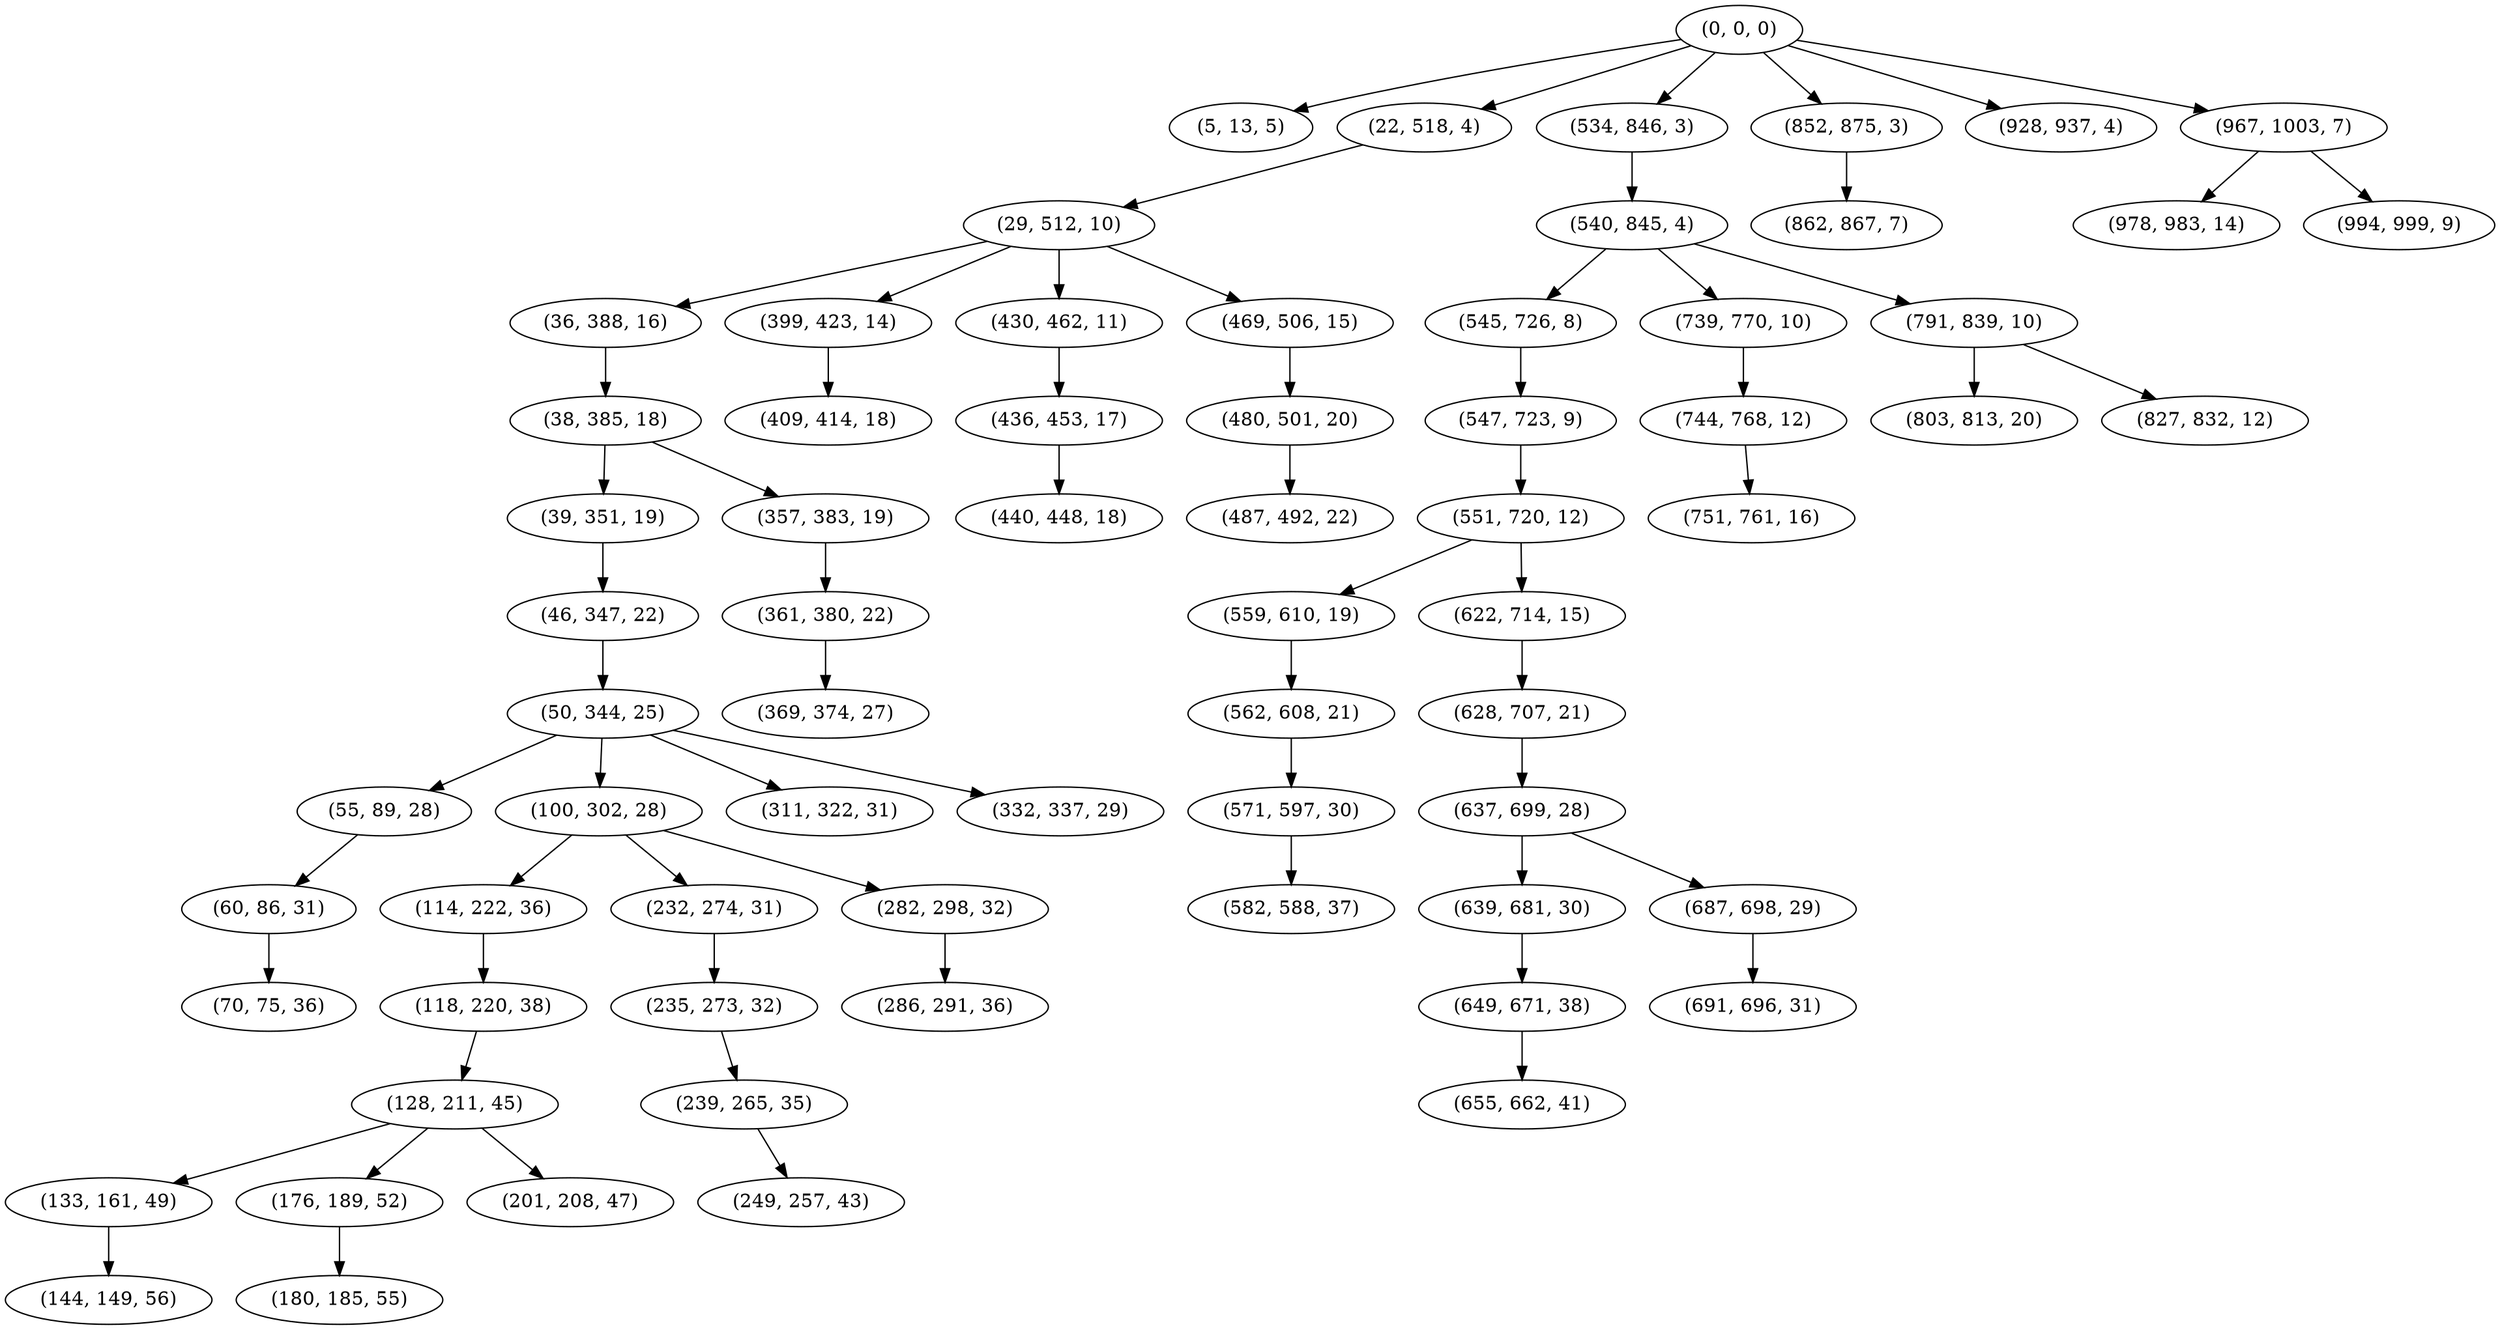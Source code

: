 digraph tree {
    "(0, 0, 0)";
    "(5, 13, 5)";
    "(22, 518, 4)";
    "(29, 512, 10)";
    "(36, 388, 16)";
    "(38, 385, 18)";
    "(39, 351, 19)";
    "(46, 347, 22)";
    "(50, 344, 25)";
    "(55, 89, 28)";
    "(60, 86, 31)";
    "(70, 75, 36)";
    "(100, 302, 28)";
    "(114, 222, 36)";
    "(118, 220, 38)";
    "(128, 211, 45)";
    "(133, 161, 49)";
    "(144, 149, 56)";
    "(176, 189, 52)";
    "(180, 185, 55)";
    "(201, 208, 47)";
    "(232, 274, 31)";
    "(235, 273, 32)";
    "(239, 265, 35)";
    "(249, 257, 43)";
    "(282, 298, 32)";
    "(286, 291, 36)";
    "(311, 322, 31)";
    "(332, 337, 29)";
    "(357, 383, 19)";
    "(361, 380, 22)";
    "(369, 374, 27)";
    "(399, 423, 14)";
    "(409, 414, 18)";
    "(430, 462, 11)";
    "(436, 453, 17)";
    "(440, 448, 18)";
    "(469, 506, 15)";
    "(480, 501, 20)";
    "(487, 492, 22)";
    "(534, 846, 3)";
    "(540, 845, 4)";
    "(545, 726, 8)";
    "(547, 723, 9)";
    "(551, 720, 12)";
    "(559, 610, 19)";
    "(562, 608, 21)";
    "(571, 597, 30)";
    "(582, 588, 37)";
    "(622, 714, 15)";
    "(628, 707, 21)";
    "(637, 699, 28)";
    "(639, 681, 30)";
    "(649, 671, 38)";
    "(655, 662, 41)";
    "(687, 698, 29)";
    "(691, 696, 31)";
    "(739, 770, 10)";
    "(744, 768, 12)";
    "(751, 761, 16)";
    "(791, 839, 10)";
    "(803, 813, 20)";
    "(827, 832, 12)";
    "(852, 875, 3)";
    "(862, 867, 7)";
    "(928, 937, 4)";
    "(967, 1003, 7)";
    "(978, 983, 14)";
    "(994, 999, 9)";
    "(0, 0, 0)" -> "(5, 13, 5)";
    "(0, 0, 0)" -> "(22, 518, 4)";
    "(0, 0, 0)" -> "(534, 846, 3)";
    "(0, 0, 0)" -> "(852, 875, 3)";
    "(0, 0, 0)" -> "(928, 937, 4)";
    "(0, 0, 0)" -> "(967, 1003, 7)";
    "(22, 518, 4)" -> "(29, 512, 10)";
    "(29, 512, 10)" -> "(36, 388, 16)";
    "(29, 512, 10)" -> "(399, 423, 14)";
    "(29, 512, 10)" -> "(430, 462, 11)";
    "(29, 512, 10)" -> "(469, 506, 15)";
    "(36, 388, 16)" -> "(38, 385, 18)";
    "(38, 385, 18)" -> "(39, 351, 19)";
    "(38, 385, 18)" -> "(357, 383, 19)";
    "(39, 351, 19)" -> "(46, 347, 22)";
    "(46, 347, 22)" -> "(50, 344, 25)";
    "(50, 344, 25)" -> "(55, 89, 28)";
    "(50, 344, 25)" -> "(100, 302, 28)";
    "(50, 344, 25)" -> "(311, 322, 31)";
    "(50, 344, 25)" -> "(332, 337, 29)";
    "(55, 89, 28)" -> "(60, 86, 31)";
    "(60, 86, 31)" -> "(70, 75, 36)";
    "(100, 302, 28)" -> "(114, 222, 36)";
    "(100, 302, 28)" -> "(232, 274, 31)";
    "(100, 302, 28)" -> "(282, 298, 32)";
    "(114, 222, 36)" -> "(118, 220, 38)";
    "(118, 220, 38)" -> "(128, 211, 45)";
    "(128, 211, 45)" -> "(133, 161, 49)";
    "(128, 211, 45)" -> "(176, 189, 52)";
    "(128, 211, 45)" -> "(201, 208, 47)";
    "(133, 161, 49)" -> "(144, 149, 56)";
    "(176, 189, 52)" -> "(180, 185, 55)";
    "(232, 274, 31)" -> "(235, 273, 32)";
    "(235, 273, 32)" -> "(239, 265, 35)";
    "(239, 265, 35)" -> "(249, 257, 43)";
    "(282, 298, 32)" -> "(286, 291, 36)";
    "(357, 383, 19)" -> "(361, 380, 22)";
    "(361, 380, 22)" -> "(369, 374, 27)";
    "(399, 423, 14)" -> "(409, 414, 18)";
    "(430, 462, 11)" -> "(436, 453, 17)";
    "(436, 453, 17)" -> "(440, 448, 18)";
    "(469, 506, 15)" -> "(480, 501, 20)";
    "(480, 501, 20)" -> "(487, 492, 22)";
    "(534, 846, 3)" -> "(540, 845, 4)";
    "(540, 845, 4)" -> "(545, 726, 8)";
    "(540, 845, 4)" -> "(739, 770, 10)";
    "(540, 845, 4)" -> "(791, 839, 10)";
    "(545, 726, 8)" -> "(547, 723, 9)";
    "(547, 723, 9)" -> "(551, 720, 12)";
    "(551, 720, 12)" -> "(559, 610, 19)";
    "(551, 720, 12)" -> "(622, 714, 15)";
    "(559, 610, 19)" -> "(562, 608, 21)";
    "(562, 608, 21)" -> "(571, 597, 30)";
    "(571, 597, 30)" -> "(582, 588, 37)";
    "(622, 714, 15)" -> "(628, 707, 21)";
    "(628, 707, 21)" -> "(637, 699, 28)";
    "(637, 699, 28)" -> "(639, 681, 30)";
    "(637, 699, 28)" -> "(687, 698, 29)";
    "(639, 681, 30)" -> "(649, 671, 38)";
    "(649, 671, 38)" -> "(655, 662, 41)";
    "(687, 698, 29)" -> "(691, 696, 31)";
    "(739, 770, 10)" -> "(744, 768, 12)";
    "(744, 768, 12)" -> "(751, 761, 16)";
    "(791, 839, 10)" -> "(803, 813, 20)";
    "(791, 839, 10)" -> "(827, 832, 12)";
    "(852, 875, 3)" -> "(862, 867, 7)";
    "(967, 1003, 7)" -> "(978, 983, 14)";
    "(967, 1003, 7)" -> "(994, 999, 9)";
}
